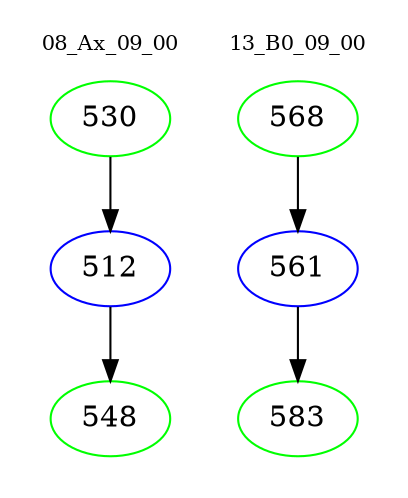 digraph{
subgraph cluster_0 {
color = white
label = "08_Ax_09_00";
fontsize=10;
T0_530 [label="530", color="green"]
T0_530 -> T0_512 [color="black"]
T0_512 [label="512", color="blue"]
T0_512 -> T0_548 [color="black"]
T0_548 [label="548", color="green"]
}
subgraph cluster_1 {
color = white
label = "13_B0_09_00";
fontsize=10;
T1_568 [label="568", color="green"]
T1_568 -> T1_561 [color="black"]
T1_561 [label="561", color="blue"]
T1_561 -> T1_583 [color="black"]
T1_583 [label="583", color="green"]
}
}
